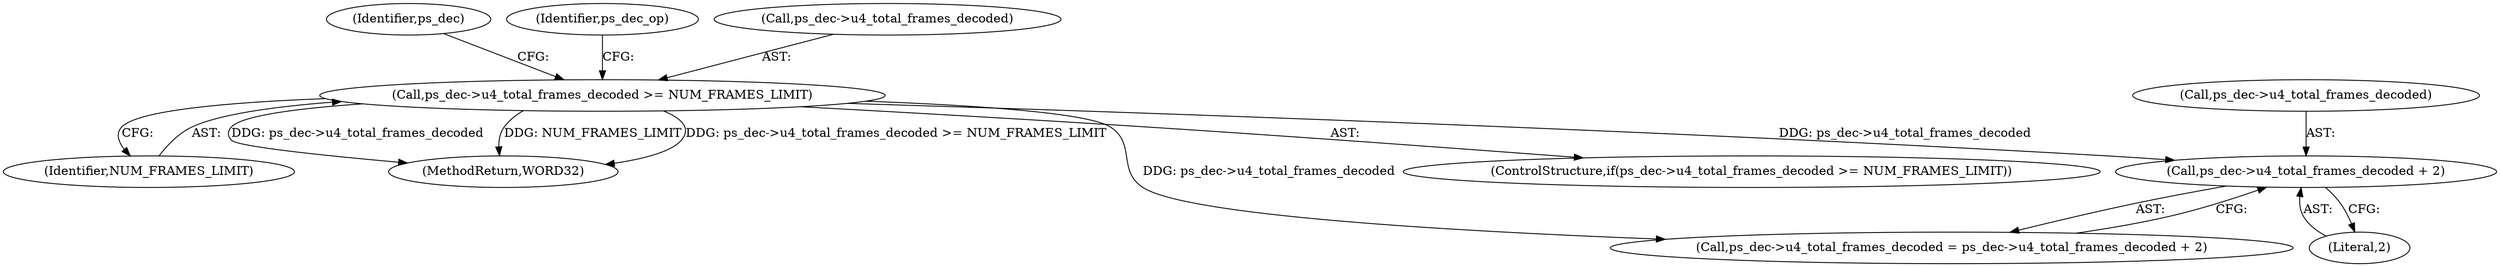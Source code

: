 digraph "0_Android_494561291a503840f385fbcd11d9bc5f4dc502b8@pointer" {
"1001979" [label="(Call,ps_dec->u4_total_frames_decoded + 2)"];
"1000471" [label="(Call,ps_dec->u4_total_frames_decoded >= NUM_FRAMES_LIMIT)"];
"1001983" [label="(Literal,2)"];
"1000486" [label="(Identifier,ps_dec)"];
"1001980" [label="(Call,ps_dec->u4_total_frames_decoded)"];
"1000475" [label="(Identifier,NUM_FRAMES_LIMIT)"];
"1000479" [label="(Identifier,ps_dec_op)"];
"1002226" [label="(MethodReturn,WORD32)"];
"1000471" [label="(Call,ps_dec->u4_total_frames_decoded >= NUM_FRAMES_LIMIT)"];
"1001975" [label="(Call,ps_dec->u4_total_frames_decoded = ps_dec->u4_total_frames_decoded + 2)"];
"1000472" [label="(Call,ps_dec->u4_total_frames_decoded)"];
"1000470" [label="(ControlStructure,if(ps_dec->u4_total_frames_decoded >= NUM_FRAMES_LIMIT))"];
"1001979" [label="(Call,ps_dec->u4_total_frames_decoded + 2)"];
"1001979" -> "1001975"  [label="AST: "];
"1001979" -> "1001983"  [label="CFG: "];
"1001980" -> "1001979"  [label="AST: "];
"1001983" -> "1001979"  [label="AST: "];
"1001975" -> "1001979"  [label="CFG: "];
"1000471" -> "1001979"  [label="DDG: ps_dec->u4_total_frames_decoded"];
"1000471" -> "1000470"  [label="AST: "];
"1000471" -> "1000475"  [label="CFG: "];
"1000472" -> "1000471"  [label="AST: "];
"1000475" -> "1000471"  [label="AST: "];
"1000479" -> "1000471"  [label="CFG: "];
"1000486" -> "1000471"  [label="CFG: "];
"1000471" -> "1002226"  [label="DDG: ps_dec->u4_total_frames_decoded"];
"1000471" -> "1002226"  [label="DDG: NUM_FRAMES_LIMIT"];
"1000471" -> "1002226"  [label="DDG: ps_dec->u4_total_frames_decoded >= NUM_FRAMES_LIMIT"];
"1000471" -> "1001975"  [label="DDG: ps_dec->u4_total_frames_decoded"];
}
